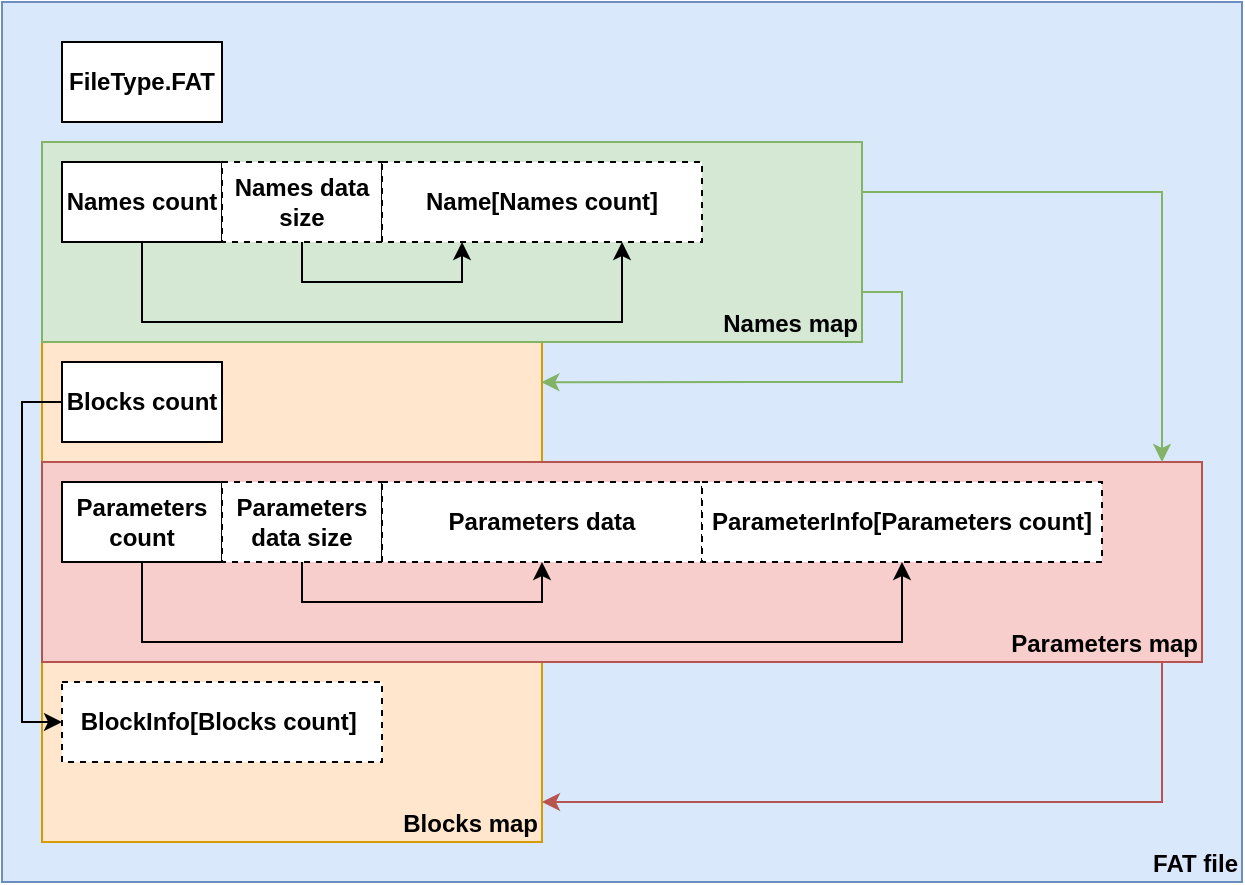 <mxfile version="19.0.3" type="device"><diagram id="pjfnT4hMxKDRONgrfnrf" name="Page-1"><mxGraphModel dx="1102" dy="662" grid="1" gridSize="10" guides="1" tooltips="1" connect="1" arrows="1" fold="1" page="1" pageScale="1" pageWidth="1600" pageHeight="900" math="0" shadow="0"><root><mxCell id="0"/><mxCell id="1" parent="0"/><mxCell id="5nidlWXGHs-atZy7hHOz-25" value="FAT file" style="rounded=0;whiteSpace=wrap;html=1;fillColor=#dae8fc;strokeColor=#6c8ebf;fontStyle=1;align=right;verticalAlign=bottom;glass=0;fillOpacity=100;strokeOpacity=100;" parent="1" vertex="1"><mxGeometry x="40" y="40" width="620" height="440" as="geometry"/></mxCell><mxCell id="5nidlWXGHs-atZy7hHOz-24" value="Blocks map" style="rounded=0;whiteSpace=wrap;html=1;fillColor=#ffe6cc;strokeColor=#d79b00;fontStyle=1;align=right;verticalAlign=bottom;connectable=0;" parent="1" vertex="1"><mxGeometry x="60" y="210" width="250" height="250" as="geometry"/></mxCell><mxCell id="5nidlWXGHs-atZy7hHOz-21" value="Parameters map" style="rounded=0;whiteSpace=wrap;html=1;fillColor=#f8cecc;strokeColor=#b85450;fontStyle=1;align=right;verticalAlign=bottom;connectable=0;" parent="1" vertex="1"><mxGeometry x="60" y="270" width="580" height="100" as="geometry"/></mxCell><mxCell id="5nidlWXGHs-atZy7hHOz-20" value="&lt;b&gt;Names map&lt;/b&gt;" style="rounded=0;whiteSpace=wrap;html=1;fillColor=#d5e8d4;strokeColor=#82b366;align=right;verticalAlign=bottom;" parent="1" vertex="1"><mxGeometry x="60" y="110" width="410" height="100" as="geometry"/></mxCell><mxCell id="5nidlWXGHs-atZy7hHOz-1" value="&lt;b&gt;FileType.FAT&lt;/b&gt;" style="whiteSpace=wrap;html=1;align=center;" parent="1" vertex="1"><mxGeometry x="70" y="60" width="80" height="40" as="geometry"/></mxCell><mxCell id="5nidlWXGHs-atZy7hHOz-4" value="&lt;b&gt;Names count&lt;/b&gt;" style="whiteSpace=wrap;html=1;align=center;" parent="1" vertex="1"><mxGeometry x="70" y="120" width="80" height="40" as="geometry"/></mxCell><mxCell id="5nidlWXGHs-atZy7hHOz-5" value="&lt;b&gt;Names data size&lt;/b&gt;" style="whiteSpace=wrap;html=1;align=center;dashed=1;" parent="1" vertex="1"><mxGeometry x="150" y="120" width="80" height="40" as="geometry"/></mxCell><mxCell id="5nidlWXGHs-atZy7hHOz-6" value="&lt;b&gt;Name[Names count]&lt;/b&gt;" style="whiteSpace=wrap;html=1;align=center;dashed=1;" parent="1" vertex="1"><mxGeometry x="230" y="120" width="160" height="40" as="geometry"/></mxCell><mxCell id="5nidlWXGHs-atZy7hHOz-7" value="&lt;b&gt;Blocks count&lt;/b&gt;" style="whiteSpace=wrap;html=1;align=center;" parent="1" vertex="1"><mxGeometry x="70" y="220" width="80" height="40" as="geometry"/></mxCell><mxCell id="5nidlWXGHs-atZy7hHOz-8" value="&lt;b&gt;Parameters count&lt;/b&gt;" style="whiteSpace=wrap;html=1;align=center;" parent="1" vertex="1"><mxGeometry x="70" y="280" width="80" height="40" as="geometry"/></mxCell><mxCell id="5nidlWXGHs-atZy7hHOz-9" value="&lt;b&gt;Parameters data size&lt;/b&gt;" style="whiteSpace=wrap;html=1;align=center;dashed=1;" parent="1" vertex="1"><mxGeometry x="150" y="280" width="80" height="40" as="geometry"/></mxCell><mxCell id="5nidlWXGHs-atZy7hHOz-10" value="&lt;b&gt;Parameters data&lt;/b&gt;" style="whiteSpace=wrap;html=1;align=center;dashed=1;" parent="1" vertex="1"><mxGeometry x="230" y="280" width="160" height="40" as="geometry"/></mxCell><mxCell id="5nidlWXGHs-atZy7hHOz-11" value="&lt;b&gt;ParameterInfo[Parameters count]&lt;/b&gt;" style="whiteSpace=wrap;html=1;align=center;dashed=1;" parent="1" vertex="1"><mxGeometry x="390" y="280" width="200" height="40" as="geometry"/></mxCell><mxCell id="5nidlWXGHs-atZy7hHOz-12" value="&lt;b&gt;BlockInfo[Blocks count]&amp;nbsp;&lt;/b&gt;" style="whiteSpace=wrap;html=1;align=center;dashed=1;" parent="1" vertex="1"><mxGeometry x="70" y="380" width="160" height="40" as="geometry"/></mxCell><mxCell id="5nidlWXGHs-atZy7hHOz-14" value="" style="endArrow=classic;html=1;rounded=0;entryX=0;entryY=0.5;entryDx=0;entryDy=0;exitX=0;exitY=0.5;exitDx=0;exitDy=0;" parent="1" source="5nidlWXGHs-atZy7hHOz-7" target="5nidlWXGHs-atZy7hHOz-12" edge="1"><mxGeometry width="50" height="50" relative="1" as="geometry"><mxPoint x="50" y="300" as="sourcePoint"/><mxPoint x="50" y="460" as="targetPoint"/><Array as="points"><mxPoint x="50" y="240"/><mxPoint x="50" y="400"/></Array></mxGeometry></mxCell><mxCell id="5nidlWXGHs-atZy7hHOz-15" value="" style="endArrow=classic;html=1;rounded=0;exitX=0.5;exitY=1;exitDx=0;exitDy=0;entryX=0.5;entryY=1;entryDx=0;entryDy=0;" parent="1" source="5nidlWXGHs-atZy7hHOz-9" target="5nidlWXGHs-atZy7hHOz-10" edge="1"><mxGeometry width="50" height="50" relative="1" as="geometry"><mxPoint x="180" y="340" as="sourcePoint"/><mxPoint x="330" y="360" as="targetPoint"/><Array as="points"><mxPoint x="190" y="340"/><mxPoint x="310" y="340"/></Array></mxGeometry></mxCell><mxCell id="5nidlWXGHs-atZy7hHOz-16" value="" style="endArrow=classic;html=1;rounded=0;entryX=0.5;entryY=1;entryDx=0;entryDy=0;exitX=0.5;exitY=1;exitDx=0;exitDy=0;" parent="1" source="5nidlWXGHs-atZy7hHOz-8" target="5nidlWXGHs-atZy7hHOz-11" edge="1"><mxGeometry width="50" height="50" relative="1" as="geometry"><mxPoint x="130" y="390" as="sourcePoint"/><mxPoint x="430" y="380" as="targetPoint"/><Array as="points"><mxPoint x="110" y="360"/><mxPoint x="490" y="360"/></Array></mxGeometry></mxCell><mxCell id="5nidlWXGHs-atZy7hHOz-18" value="" style="endArrow=classic;html=1;rounded=0;exitX=0.5;exitY=1;exitDx=0;exitDy=0;entryX=0.75;entryY=1;entryDx=0;entryDy=0;" parent="1" source="5nidlWXGHs-atZy7hHOz-4" target="5nidlWXGHs-atZy7hHOz-6" edge="1"><mxGeometry width="50" height="50" relative="1" as="geometry"><mxPoint x="210" y="240" as="sourcePoint"/><mxPoint x="309.52" y="160" as="targetPoint"/><Array as="points"><mxPoint x="110" y="200"/><mxPoint x="350" y="200"/></Array></mxGeometry></mxCell><mxCell id="5nidlWXGHs-atZy7hHOz-19" value="" style="endArrow=classic;html=1;rounded=0;entryX=0.25;entryY=1;entryDx=0;entryDy=0;exitX=0.5;exitY=1;exitDx=0;exitDy=0;" parent="1" source="5nidlWXGHs-atZy7hHOz-5" target="5nidlWXGHs-atZy7hHOz-6" edge="1"><mxGeometry width="50" height="50" relative="1" as="geometry"><mxPoint x="240" y="210" as="sourcePoint"/><mxPoint x="290" y="160" as="targetPoint"/><Array as="points"><mxPoint x="190" y="180"/><mxPoint x="270" y="180"/></Array></mxGeometry></mxCell><mxCell id="5nidlWXGHs-atZy7hHOz-26" value="" style="endArrow=classic;html=1;rounded=0;exitX=1;exitY=0.75;exitDx=0;exitDy=0;entryX=0.435;entryY=0.432;entryDx=0;entryDy=0;entryPerimeter=0;fillColor=#d5e8d4;strokeColor=#82b366;" parent="1" source="5nidlWXGHs-atZy7hHOz-20" target="5nidlWXGHs-atZy7hHOz-25" edge="1"><mxGeometry width="50" height="50" relative="1" as="geometry"><mxPoint x="510" y="170" as="sourcePoint"/><mxPoint x="560" y="120" as="targetPoint"/><Array as="points"><mxPoint x="490" y="185"/><mxPoint x="490" y="230"/></Array></mxGeometry></mxCell><mxCell id="5nidlWXGHs-atZy7hHOz-27" value="" style="endArrow=classic;html=1;rounded=0;exitX=1;exitY=0.25;exitDx=0;exitDy=0;fillColor=#d5e8d4;strokeColor=#82b366;" parent="1" source="5nidlWXGHs-atZy7hHOz-20" edge="1"><mxGeometry width="50" height="50" relative="1" as="geometry"><mxPoint x="500" y="160" as="sourcePoint"/><mxPoint x="620" y="270" as="targetPoint"/><Array as="points"><mxPoint x="620" y="135"/></Array></mxGeometry></mxCell><mxCell id="5nidlWXGHs-atZy7hHOz-28" value="" style="endArrow=classic;html=1;rounded=0;fillColor=#f8cecc;strokeColor=#b85450;" parent="1" edge="1"><mxGeometry width="50" height="50" relative="1" as="geometry"><mxPoint x="620" y="370" as="sourcePoint"/><mxPoint x="310" y="440" as="targetPoint"/><Array as="points"><mxPoint x="620" y="440"/></Array></mxGeometry></mxCell></root></mxGraphModel></diagram></mxfile>